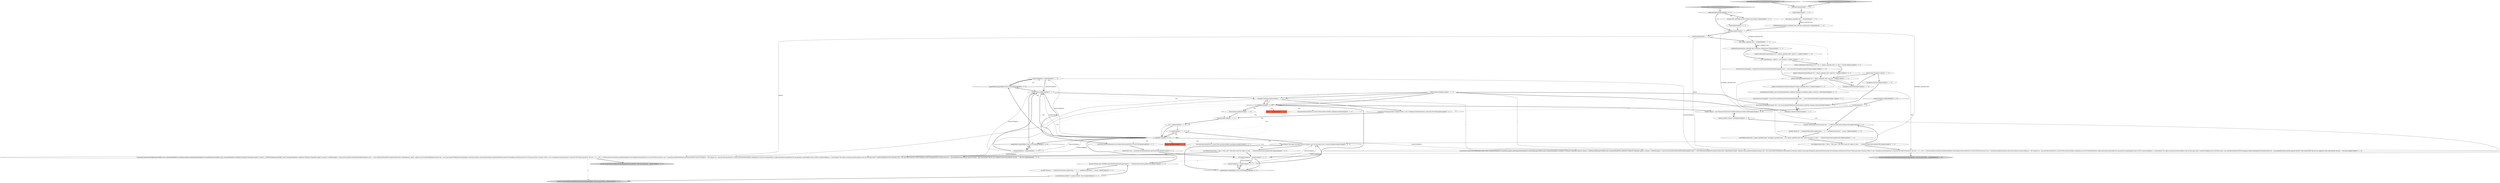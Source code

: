 digraph {
40 [style = filled, label = "numActiveReplicas++@@@29@@@['0', '1', '0']", fillcolor = white, shape = ellipse image = "AAA0AAABBB2BBB"];
59 [style = filled, label = "assertNull(client.getById(\"1\",params(\"distrib\",\"false\")))@@@39@@@['0', '0', '1']", fillcolor = white, shape = ellipse image = "AAA0AAABBB3BBB"];
66 [style = filled, label = "updates.add(regularUpdateRequest(\"id\",1,\"inplace_updatable_float\",map(\"inc\",1)))@@@13@@@['0', '0', '1']", fillcolor = white, shape = ellipse image = "AAA0AAABBB3BBB"];
6 [style = filled, label = "commit()@@@4@@@['1', '1', '0']", fillcolor = white, shape = ellipse image = "AAA0AAABBB1BBB"];
34 [style = filled, label = "float inplace_updatable_float = 1F@@@5@@@['1', '1', '0']", fillcolor = white, shape = ellipse image = "AAA0AAABBB1BBB"];
30 [style = filled, label = "Thread.sleep(100)@@@21@@@['1', '1', '1']", fillcolor = white, shape = ellipse image = "AAA0AAABBB1BBB"];
38 [style = filled, label = "state.getCollection(DEFAULT_COLLECTION).getSlice(SHARD1).getReplicas()@@@29@@@['0', '1', '0']", fillcolor = white, shape = ellipse image = "AAA0AAABBB2BBB"];
46 [style = filled, label = "log.info(\"Testing client (Fetch missing test): \" + ((HttpSolrClient)client).getBaseURL())@@@52@@@['0', '1', '0']", fillcolor = white, shape = ellipse image = "AAA1AAABBB2BBB"];
1 [style = filled, label = "threadpool.shutdown()@@@23@@@['1', '1', '1']", fillcolor = white, shape = ellipse image = "AAA0AAABBB1BBB"];
33 [style = filled, label = "i++@@@28@@@['1', '1', '1']", fillcolor = white, shape = ellipse image = "AAA0AAABBB1BBB"];
64 [style = filled, label = "updates.add(regularDeleteByQueryRequest(\"inplace_updatable_float:14\"))@@@15@@@['0', '0', '1']", fillcolor = white, shape = ellipse image = "AAA0AAABBB3BBB"];
15 [style = filled, label = "ExecutorService threadpool = ExecutorUtil.newMDCAwareFixedThreadPool(updates.size() + 1,new DefaultSolrThreadFactory(getTestName()))@@@13@@@['1', '1', '0']", fillcolor = white, shape = ellipse image = "AAA0AAABBB1BBB"];
35 [style = filled, label = "i < 100@@@27@@@['1', '1', '1']", fillcolor = white, shape = diamond image = "AAA0AAABBB1BBB"];
62 [style = filled, label = "log.info(\"Version at \" + ((HttpSolrClient)client).getBaseURL() + \" is: \" + getReplicaValue(client,1,\"_version_\"))@@@38@@@['0', '0', '1']", fillcolor = white, shape = ellipse image = "AAA0AAABBB3BBB"];
68 [style = filled, label = "reorderedDBQsUsingUpdatedValueFromADroppedUpdate['0', '0', '1']", fillcolor = lightgray, shape = diamond image = "AAA0AAABBB3BBB"];
0 [style = filled, label = "AsyncUpdateWithRandomCommit task = new AsyncUpdateWithRandomCommit(update,cloudClient,random().nextLong())@@@19@@@['1', '1', '1']", fillcolor = white, shape = ellipse image = "AAA0AAABBB1BBB"];
9 [style = filled, label = "Thread.sleep(10)@@@25@@@['1', '1', '0']", fillcolor = white, shape = ellipse image = "AAA0AAABBB1BBB"];
3 [style = filled, label = "assertReplicaValue(client,1,\"title_s\",\"title1_new\",\"Title didn't match for replica at client: \" + ((HttpSolrClient)client).getBaseURL())@@@36@@@['1', '0', '0']", fillcolor = white, shape = ellipse image = "AAA0AAABBB1BBB"];
23 [style = filled, label = "threadpool.submit(task)@@@16@@@['1', '1', '0']", fillcolor = white, shape = ellipse image = "AAA0AAABBB1BBB"];
47 [style = filled, label = "delayedReorderingFetchesMissingUpdateFromLeaderTest['0', '1', '0']", fillcolor = lightgray, shape = diamond image = "AAA0AAABBB2BBB"];
55 [style = filled, label = "shardToJetty.get(SHARD1).get(1).jetty.getDebugFilter().addDelay(\"Waiting for dependant update to timeout\",2,8000)@@@16@@@['0', '0', '1']", fillcolor = white, shape = ellipse image = "AAA0AAABBB3BBB"];
39 [style = filled, label = "TimeOut timeout = new TimeOut(30,TimeUnit.SECONDS,TimeSource.NANO_TIME)@@@33@@@['0', '1', '0']", fillcolor = white, shape = ellipse image = "AAA0AAABBB2BBB"];
65 [style = filled, label = "assertTrue(\"Thread pool didn't terminate within 12 secs\",threadpool.awaitTermination(12,TimeUnit.SECONDS))@@@24@@@['0', '0', '1']", fillcolor = white, shape = ellipse image = "AAA0AAABBB3BBB"];
17 [style = filled, label = "commit()@@@8@@@['1', '1', '1']", fillcolor = white, shape = ellipse image = "AAA0AAABBB1BBB"];
5 [style = filled, label = "buildRandomIndex(inplace_updatable_float,Collections.singletonList(1))@@@10@@@['1', '1', '1']", fillcolor = white, shape = ellipse image = "AAA0AAABBB1BBB"];
14 [style = filled, label = "clearIndex()@@@3@@@['1', '1', '0']", fillcolor = white, shape = ellipse image = "AAA0AAABBB1BBB"];
7 [style = filled, label = "commit()@@@25@@@['1', '1', '1']", fillcolor = white, shape = ellipse image = "AAA0AAABBB1BBB"];
54 [style = filled, label = "log.info(\"Testing client (testDBQUsingUpdatedFieldFromDroppedUpdate): \" + ((HttpSolrClient)client).getBaseURL())@@@37@@@['0', '0', '1']", fillcolor = white, shape = ellipse image = "AAA0AAABBB3BBB"];
12 [style = filled, label = "assertEquals(\"The replica receiving reordered updates must not have gone down\",3,numActiveReplicas)@@@34@@@['1', '0', '1']", fillcolor = white, shape = ellipse image = "AAA0AAABBB1BBB"];
42 [style = filled, label = "rep.getState().equals(Replica.State.ACTIVE)@@@29@@@['0', '1', '0']", fillcolor = white, shape = diamond image = "AAA0AAABBB2BBB"];
36 [style = filled, label = "TimeoutException e@@@48@@@['0', '1', '0']", fillcolor = white, shape = diamond image = "AAA0AAABBB2BBB"];
24 [style = filled, label = "log.info(\"delayedReorderingFetchesMissingUpdateFromLeaderTest: This test passed fine...\")@@@76@@@['1', '0', '0']", fillcolor = lightgray, shape = ellipse image = "AAA0AAABBB1BBB"];
56 [style = filled, label = "return@@@5@@@['0', '0', '1']", fillcolor = white, shape = ellipse image = "AAA0AAABBB3BBB"];
26 [style = filled, label = "clearIndex()@@@7@@@['1', '1', '1']", fillcolor = white, shape = ellipse image = "AAA0AAABBB1BBB"];
29 [style = filled, label = "int i = 0@@@26@@@['1', '1', '1']", fillcolor = white, shape = ellipse image = "AAA0AAABBB1BBB"];
53 [style = filled, label = "rep.getState().equals(Replica.State.ACTIVE)@@@33@@@['0', '0', '1']", fillcolor = white, shape = diamond image = "AAA0AAABBB3BBB"];
16 [style = filled, label = "i < 100@@@23@@@['1', '1', '0']", fillcolor = white, shape = diamond image = "AAA0AAABBB1BBB"];
60 [style = filled, label = "updates.add(regularUpdateRequest(\"id\",1,\"id_i\",1,\"inplace_updatable_float\",12,\"title_s\",\"mytitle\"))@@@12@@@['0', '0', '1']", fillcolor = white, shape = ellipse image = "AAA0AAABBB3BBB"];
10 [style = filled, label = "int numActiveReplicas = 0@@@32@@@['1', '0', '1']", fillcolor = white, shape = ellipse image = "AAA0AAABBB1BBB"];
28 [style = filled, label = "threadpool.shutdown()@@@19@@@['1', '1', '0']", fillcolor = white, shape = ellipse image = "AAA0AAABBB1BBB"];
19 [style = filled, label = "{clearIndex()commit()shardToJetty.get(SHARD1).get(1).jetty.getDebugFilter().unsetDelay()updates.add(regularDeleteRequest(1))shardToJetty.get(SHARD1).get(1).jetty.getDebugFilter().addDelay(\"Waiting for dependant update to timeout\",1,5999)shardToJetty.get(SHARD1).get(1).jetty.getDebugFilter().addDelay(\"Waiting for dependant update to timeout\",4,5998)threadpool = ExecutorUtil.newMDCAwareFixedThreadPool(updates.size() + 1,new DefaultSolrThreadFactory(getTestName()))for (UpdateRequest update : updates){AsyncUpdateWithRandomCommit task = new AsyncUpdateWithRandomCommit(update,cloudClient,random().nextLong())threadpool.submit(task)Thread.sleep(100)}threadpool.shutdown()assertTrue(\"Thread pool didn't terminate within 15 secs\",threadpool.awaitTermination(15,TimeUnit.SECONDS))commit()try {for (int i = 0 i < 100 i++){Thread.sleep(10)cloudClient.getZkStateReader().forceUpdateCollection(DEFAULT_COLLECTION)ClusterState state = cloudClient.getZkStateReader().getClusterState()int numActiveReplicas = 0for (Replica rep : state.getCollection(DEFAULT_COLLECTION).getSlice(SHARD1).getReplicas()){assertTrue(zkShardTerms.canBecomeLeader(rep.getName()))if (rep.getState().equals(Replica.State.ACTIVE)) numActiveReplicas++}assertEquals(\"The replica receiving reordered updates must not have gone down\",3,numActiveReplicas)}}for (SolrClient client : new SolrClient((((edu.fdu.CPPDG.tinypdg.pe.ExpressionInfo@ed3fa5){SolrDocument doc = client.getById(String.valueOf(1),params(\"distrib\",\"false\"))assertNull(\"This doc was supposed to have been deleted, but was: \" + doc,doc)}}@@@38@@@['1', '0', '0']", fillcolor = white, shape = ellipse image = "AAA0AAABBB1BBB"];
20 [style = filled, label = "buildRandomIndex(inplace_updatable_float,Collections.singletonList(1))@@@6@@@['1', '1', '0']", fillcolor = white, shape = ellipse image = "AAA0AAABBB1BBB"];
37 [style = filled, label = "{clearIndex()commit()shardToJetty.get(SHARD1).get(1).jetty.getDebugFilter().unsetDelay()updates.add(regularDeleteRequest(1))shardToJetty.get(SHARD1).get(1).jetty.getDebugFilter().addDelay(\"Waiting for dependant update to timeout\",1,5999)shardToJetty.get(SHARD1).get(1).jetty.getDebugFilter().addDelay(\"Waiting for dependant update to timeout\",4,5998)threadpool = ExecutorUtil.newMDCAwareFixedThreadPool(updates.size() + 1,new DefaultSolrThreadFactory(getTestName()))for (UpdateRequest update : updates){AsyncUpdateWithRandomCommit task = new AsyncUpdateWithRandomCommit(update,cloudClient,random().nextLong())threadpool.submit(task)Thread.sleep(100)}threadpool.shutdown()assertTrue(\"Thread pool didn't terminate within 15 secs\",threadpool.awaitTermination(15,TimeUnit.SECONDS))commit()try {for (int i = 0 i < 100 i++){Thread.sleep(10)cloudClient.getZkStateReader().forceUpdateCollection(DEFAULT_COLLECTION)ClusterState state = cloudClient.getZkStateReader().getClusterState()int numActiveReplicas = 0for (Replica rep : state.getCollection(DEFAULT_COLLECTION).getSlice(SHARD1).getReplicas()){assertTrue(zkShardTerms.canBecomeLeader(rep.getName()))if (rep.getState().equals(Replica.State.ACTIVE)) numActiveReplicas++}assertEquals(\"The replica receiving reordered updates must not have gone down\",3,numActiveReplicas)}}for (SolrClient client : new SolrClient((((edu.fdu.CPPDG.tinypdg.pe.ExpressionInfo@ed41ef){SolrDocument doc = client.getById(String.valueOf(1),params(\"distrib\",\"false\"))assertNull(\"This doc was supposed to have been deleted, but was: \" + doc,doc)}}@@@57@@@['0', '1', '0']", fillcolor = white, shape = ellipse image = "AAA0AAABBB2BBB"];
49 [style = filled, label = "log.info(\"delayedReorderingFetchesMissingUpdateFromLeaderTest: This test passed fine...\")@@@95@@@['0', '1', '0']", fillcolor = lightgray, shape = ellipse image = "AAA0AAABBB2BBB"];
45 [style = filled, label = "log.info(\"Version at \" + ((HttpSolrClient)client).getBaseURL() + \" is: \" + getReplicaValue(client,1,\"_version_\"))@@@53@@@['0', '1', '0']", fillcolor = white, shape = ellipse image = "AAA1AAABBB2BBB"];
32 [style = filled, label = "updates.add(regularUpdateRequest(\"id\",1,\"inplace_updatable_float\",map(\"inc\",1)))@@@14@@@['1', '1', '1']", fillcolor = white, shape = ellipse image = "AAA0AAABBB1BBB"];
31 [style = filled, label = "updates.add(regularUpdateRequest(\"id\",1,\"inplace_updatable_float\",map(\"inc\",1)))@@@11@@@['1', '1', '0']", fillcolor = white, shape = ellipse image = "AAA0AAABBB1BBB"];
57 [style = filled, label = "ExecutorService threadpool = ExecutorUtil.newMDCAwareFixedThreadPool(updates.size() + 1,new DefaultSolrThreadFactory(getTestName()))@@@17@@@['0', '0', '1']", fillcolor = white, shape = ellipse image = "AAA0AAABBB3BBB"];
8 [style = filled, label = "List<UpdateRequest> updates = new ArrayList<>()@@@11@@@['1', '1', '1']", fillcolor = white, shape = ellipse image = "AAA0AAABBB1BBB"];
13 [style = filled, label = "float inplace_updatable_float = 1F@@@9@@@['1', '1', '1']", fillcolor = white, shape = ellipse image = "AAA0AAABBB1BBB"];
43 [style = filled, label = "assertReplicaValue(client,1,\"inplace_updatable_float\",(newinplace_updatable_float + 2.0f),\"inplace_updatable_float didn't match for replica at client: \" + ((HttpSolrClient)client).getBaseURL())@@@54@@@['0', '1', '0']", fillcolor = white, shape = ellipse image = "AAA1AAABBB2BBB"];
52 [style = filled, label = "log.info(\"RTG with DBQs are not working in tlog replicas\")@@@4@@@['0', '0', '1']", fillcolor = white, shape = ellipse image = "AAA0AAABBB3BBB"];
4 [style = filled, label = "rep.getState().equals(Replica.State.ACTIVE)@@@29@@@['1', '0', '0']", fillcolor = white, shape = diamond image = "AAA0AAABBB1BBB"];
48 [style = filled, label = "assertReplicaValue(client,1,\"title_s\",\"title1_new\",\"Title didn't match for replica at client: \" + ((HttpSolrClient)client).getBaseURL())@@@55@@@['0', '1', '0']", fillcolor = white, shape = ellipse image = "AAA1AAABBB2BBB"];
21 [style = filled, label = "threadpool.submit(task)@@@20@@@['1', '1', '1']", fillcolor = white, shape = ellipse image = "AAA0AAABBB1BBB"];
22 [style = filled, label = "numActiveReplicas++@@@33@@@['1', '0', '1']", fillcolor = white, shape = ellipse image = "AAA0AAABBB1BBB"];
25 [style = filled, label = "Replica rep@@@29@@@['1', '0', '0']", fillcolor = tomato, shape = box image = "AAA0AAABBB1BBB"];
11 [style = filled, label = "numActiveReplicas++@@@29@@@['1', '0', '0']", fillcolor = white, shape = ellipse image = "AAA0AAABBB1BBB"];
18 [style = filled, label = "Thread.sleep(10)@@@29@@@['1', '1', '1']", fillcolor = white, shape = ellipse image = "AAA0AAABBB1BBB"];
44 [style = filled, label = "timeout.waitFor(\"Timeout\",null)@@@35@@@['0', '1', '0']", fillcolor = white, shape = ellipse image = "AAA0AAABBB2BBB"];
50 [style = filled, label = "ClusterState state = cloudClient.getZkStateReader().getClusterState()@@@31@@@['0', '0', '1']", fillcolor = white, shape = ellipse image = "AAA0AAABBB3BBB"];
58 [style = filled, label = "cloudClient.getZkStateReader().forceUpdateCollection(DEFAULT_COLLECTION)@@@30@@@['0', '0', '1']", fillcolor = white, shape = ellipse image = "AAA0AAABBB3BBB"];
27 [style = filled, label = "Thread.sleep(100)@@@17@@@['1', '1', '0']", fillcolor = white, shape = ellipse image = "AAA0AAABBB1BBB"];
41 [style = filled, label = "{}@@@48@@@['0', '1', '0']", fillcolor = white, shape = ellipse image = "AAA1AAABBB2BBB"];
2 [style = filled, label = "delayedReorderingFetchesMissingUpdateFromLeaderTest['1', '0', '0']", fillcolor = lightgray, shape = diamond image = "AAA0AAABBB1BBB"];
61 [style = filled, label = "Replica rep@@@33@@@['0', '0', '1']", fillcolor = tomato, shape = box image = "AAA0AAABBB3BBB"];
63 [style = filled, label = "state.getCollection(DEFAULT_COLLECTION).getSlice(SHARD1).getReplicas()@@@33@@@['0', '0', '1']", fillcolor = white, shape = ellipse image = "AAA0AAABBB3BBB"];
51 [style = filled, label = "onlyLeaderIndexes@@@3@@@['0', '0', '1']", fillcolor = white, shape = diamond image = "AAA0AAABBB3BBB"];
67 [style = filled, label = "log.info(\"reorderedDBQsUsingUpdatedValueFromADroppedUpdate: This test passed fine...\")@@@41@@@['0', '0', '1']", fillcolor = lightgray, shape = ellipse image = "AAA0AAABBB3BBB"];
13->5 [style = solid, label="inplace_updatable_float"];
32->23 [style = bold, label=""];
3->10 [style = bold, label=""];
12->33 [style = bold, label=""];
11->4 [style = bold, label=""];
26->17 [style = bold, label=""];
42->18 [style = bold, label=""];
52->56 [style = bold, label=""];
43->48 [style = bold, label=""];
35->4 [style = bold, label=""];
13->60 [style = dashed, label="0"];
16->18 [style = dotted, label="true"];
35->42 [style = bold, label=""];
51->52 [style = bold, label=""];
27->32 [style = bold, label=""];
1->37 [style = solid, label="i"];
35->50 [style = dotted, label="true"];
34->20 [style = bold, label=""];
68->51 [style = bold, label=""];
1->19 [style = solid, label="i"];
35->40 [style = solid, label="numActiveReplicas"];
42->40 [style = dotted, label="true"];
16->9 [style = dotted, label="true"];
17->13 [style = bold, label=""];
7->29 [style = bold, label=""];
0->21 [style = bold, label=""];
35->18 [style = bold, label=""];
35->18 [style = dotted, label="true"];
16->29 [style = dotted, label="true"];
11->18 [style = solid, label="numActiveReplicas"];
1->16 [style = solid, label="i"];
28->0 [style = bold, label=""];
41->46 [style = bold, label=""];
23->27 [style = bold, label=""];
32->23 [style = solid, label="task"];
65->7 [style = bold, label=""];
30->37 [style = solid, label="i"];
16->39 [style = bold, label=""];
62->59 [style = bold, label=""];
16->35 [style = dotted, label="true"];
30->1 [style = solid, label="i"];
44->46 [style = bold, label=""];
27->28 [style = bold, label=""];
57->0 [style = bold, label=""];
30->16 [style = solid, label="i"];
66->32 [style = bold, label=""];
11->18 [style = bold, label=""];
41->39 [style = bold, label=""];
0->21 [style = solid, label="task"];
30->16 [style = bold, label=""];
34->20 [style = solid, label="inplace_updatable_float"];
35->54 [style = bold, label=""];
16->38 [style = dotted, label="true"];
5->31 [style = bold, label=""];
36->41 [style = bold, label=""];
46->45 [style = bold, label=""];
33->35 [style = bold, label=""];
59->67 [style = bold, label=""];
45->43 [style = bold, label=""];
10->12 [style = solid, label="numActiveReplicas"];
42->40 [style = bold, label=""];
35->18 [style = solid, label="numActiveReplicas"];
64->55 [style = bold, label=""];
35->11 [style = solid, label="numActiveReplicas"];
29->35 [style = solid, label="i"];
35->61 [style = dotted, label="true"];
15->32 [style = bold, label=""];
35->58 [style = dotted, label="true"];
44->39 [style = bold, label=""];
13->5 [style = bold, label=""];
39->44 [style = bold, label=""];
32->64 [style = bold, label=""];
8->60 [style = bold, label=""];
40->42 [style = bold, label=""];
5->8 [style = bold, label=""];
35->37 [style = solid, label="numActiveReplicas"];
29->35 [style = bold, label=""];
21->30 [style = bold, label=""];
4->11 [style = dotted, label="true"];
59->54 [style = bold, label=""];
19->24 [style = bold, label=""];
40->18 [style = bold, label=""];
19->67 [style = dashed, label="0"];
16->7 [style = dotted, label="true"];
16->10 [style = bold, label=""];
10->22 [style = bold, label=""];
50->10 [style = bold, label=""];
48->37 [style = bold, label=""];
12->3 [style = bold, label=""];
26->43 [style = solid, label="newinplace_updatable_float"];
3->19 [style = bold, label=""];
30->0 [style = bold, label=""];
35->10 [style = dotted, label="true"];
54->62 [style = bold, label=""];
22->12 [style = solid, label="numActiveReplicas"];
18->1 [style = bold, label=""];
33->35 [style = solid, label="i"];
37->49 [style = bold, label=""];
30->1 [style = bold, label=""];
16->9 [style = bold, label=""];
40->18 [style = solid, label="numActiveReplicas"];
22->12 [style = bold, label=""];
53->22 [style = bold, label=""];
40->37 [style = solid, label="numActiveReplicas"];
56->26 [style = bold, label=""];
11->19 [style = solid, label="numActiveReplicas"];
4->18 [style = bold, label=""];
51->26 [style = bold, label=""];
58->50 [style = bold, label=""];
16->4 [style = dotted, label="true"];
32->19 [style = solid, label="task"];
60->66 [style = bold, label=""];
30->19 [style = solid, label="i"];
16->33 [style = dotted, label="true"];
35->33 [style = dotted, label="true"];
35->19 [style = solid, label="numActiveReplicas"];
53->22 [style = dotted, label="true"];
4->11 [style = bold, label=""];
31->8 [style = bold, label=""];
53->12 [style = bold, label=""];
35->63 [style = dotted, label="true"];
51->56 [style = dotted, label="true"];
16->1 [style = dotted, label="true"];
55->57 [style = bold, label=""];
0->65 [style = dashed, label="0"];
35->53 [style = dotted, label="true"];
29->33 [style = solid, label="i"];
10->53 [style = bold, label=""];
17->19 [style = solid, label="updates"];
6->34 [style = bold, label=""];
26->13 [style = solid, label="newinplace_updatable_float"];
48->46 [style = bold, label=""];
14->6 [style = bold, label=""];
16->42 [style = dotted, label="true"];
16->25 [style = dotted, label="true"];
10->22 [style = solid, label="numActiveReplicas"];
2->14 [style = bold, label=""];
10->54 [style = dashed, label="0"];
22->53 [style = bold, label=""];
1->16 [style = bold, label=""];
47->14 [style = bold, label=""];
20->26 [style = bold, label=""];
35->12 [style = dotted, label="true"];
18->58 [style = bold, label=""];
26->12 [style = solid, label="newinplace_updatable_float"];
8->15 [style = bold, label=""];
32->37 [style = solid, label="task"];
17->37 [style = solid, label="updates"];
51->52 [style = dotted, label="true"];
1->65 [style = bold, label=""];
9->7 [style = bold, label=""];
}

